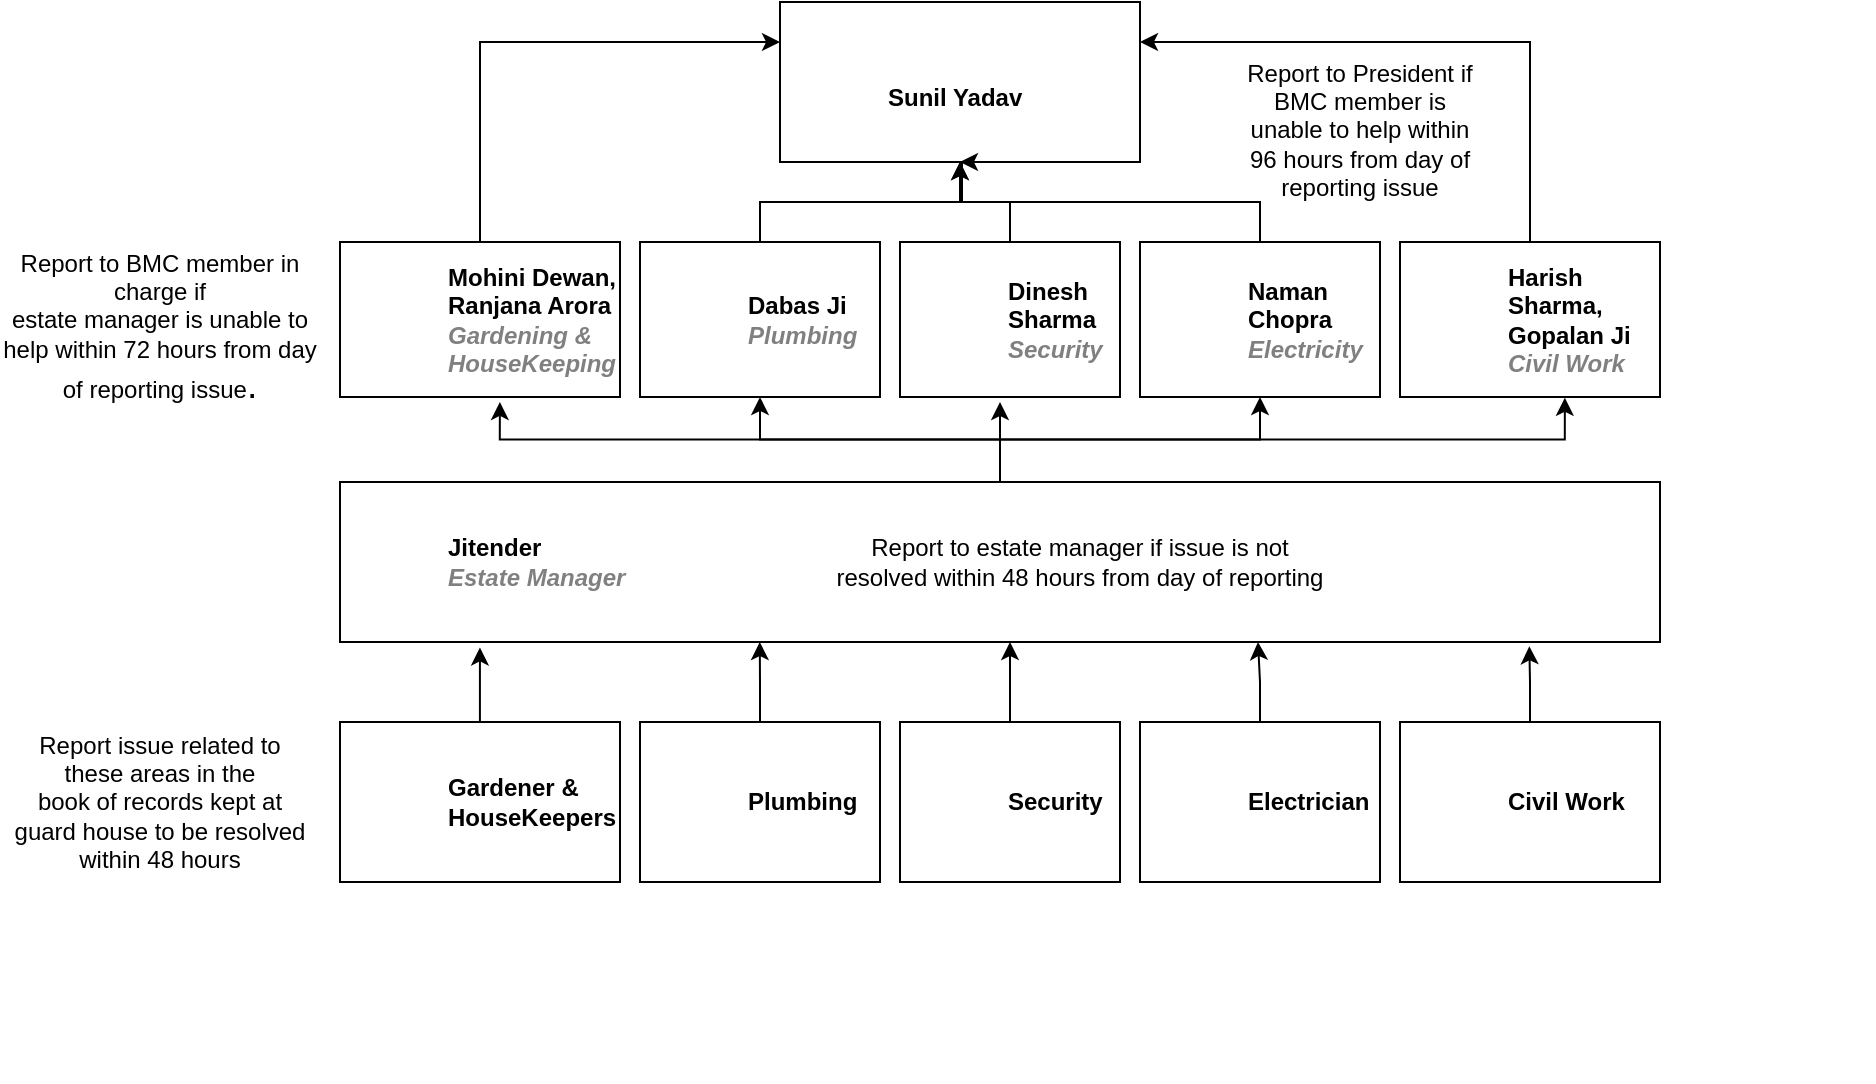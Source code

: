 <mxfile version="23.0.0" type="github">
  <diagram id="prtHgNgQTEPvFCAcTncT" name="Page-1">
    <mxGraphModel dx="1745" dy="1531" grid="1" gridSize="10" guides="1" tooltips="1" connect="1" arrows="1" fold="1" page="1" pageScale="1" pageWidth="827" pageHeight="1169" math="0" shadow="0">
      <root>
        <mxCell id="0" />
        <mxCell id="1" parent="0" />
        <UserObject label="&lt;br&gt;Sunil Yadav&lt;br&gt;" name="Evan Valet" position="HR Director" location="Office 4" email="me@example.com" placeholders="1" link="https://www.draw.io" id="0x9jmQz1Zl5PlALlcMi5-7">
          <mxCell style="label;image=https://cdn3.iconfinder.com/data/icons/user-avatars-1/512/users-9-2-128.png;whiteSpace=wrap;html=1;rounded=0;glass=0;treeFolding=1;treeMoving=1;" vertex="1" parent="1">
            <mxGeometry x="340" y="-440" width="180" height="80" as="geometry" />
          </mxCell>
        </UserObject>
        <mxCell id="0x9jmQz1Zl5PlALlcMi5-33" style="edgeStyle=orthogonalEdgeStyle;rounded=0;orthogonalLoop=1;jettySize=auto;html=1;entryX=0;entryY=0.25;entryDx=0;entryDy=0;" edge="1" parent="1" source="dNxyNK7c78bLwvsdeMH5-12" target="0x9jmQz1Zl5PlALlcMi5-7">
          <mxGeometry relative="1" as="geometry">
            <Array as="points">
              <mxPoint x="190" y="-420" />
            </Array>
          </mxGeometry>
        </mxCell>
        <UserObject label="Mohini Dewan,&lt;br&gt;Ranjana Arora&lt;br&gt;&lt;font color=&quot;#808080&quot;&gt;&lt;i&gt;Gardening &amp;amp;&lt;br&gt;HouseKeeping&lt;/i&gt;&lt;/font&gt;" name="Tessa Miller" position="CFO" location="Office 1" email="me@example.com" placeholders="1" link="https://www.draw.io" id="dNxyNK7c78bLwvsdeMH5-12">
          <mxCell style="label;image=https://cdn3.iconfinder.com/data/icons/user-avatars-1/512/users-3-128.png;whiteSpace=wrap;html=1;rounded=0;glass=0;treeMoving=1;treeFolding=1;" parent="1" vertex="1">
            <mxGeometry x="120" y="-320" width="140" height="77.5" as="geometry" />
          </mxCell>
        </UserObject>
        <mxCell id="0x9jmQz1Zl5PlALlcMi5-34" style="edgeStyle=orthogonalEdgeStyle;rounded=0;orthogonalLoop=1;jettySize=auto;html=1;entryX=0.5;entryY=1;entryDx=0;entryDy=0;" edge="1" parent="1" source="0x9jmQz1Zl5PlALlcMi5-2" target="0x9jmQz1Zl5PlALlcMi5-7">
          <mxGeometry relative="1" as="geometry" />
        </mxCell>
        <UserObject label="Dabas Ji&lt;br&gt;&lt;font color=&quot;#808080&quot;&gt;&lt;i&gt;Plumbing&lt;/i&gt;&lt;/font&gt;" name="Alison Donovan" position="System Admin" location="Office 3" email="me@example.com" placeholders="1" id="0x9jmQz1Zl5PlALlcMi5-2">
          <mxCell style="label;image=https://cdn3.iconfinder.com/data/icons/user-avatars-1/512/users-2-128.png;whiteSpace=wrap;html=1;rounded=0;glass=0;" vertex="1" parent="1">
            <mxGeometry x="270" y="-320" width="120" height="77.5" as="geometry" />
          </mxCell>
        </UserObject>
        <mxCell id="0x9jmQz1Zl5PlALlcMi5-35" style="edgeStyle=orthogonalEdgeStyle;rounded=0;orthogonalLoop=1;jettySize=auto;html=1;entryX=0.5;entryY=1;entryDx=0;entryDy=0;" edge="1" parent="1" source="0x9jmQz1Zl5PlALlcMi5-4" target="0x9jmQz1Zl5PlALlcMi5-7">
          <mxGeometry relative="1" as="geometry" />
        </mxCell>
        <UserObject label="Dinesh Sharma&lt;br&gt;&lt;i style=&quot;color: gray&quot;&gt;Security&lt;/i&gt;" name="Alison Donovan" position="System Admin" location="Office 3" email="me@example.com" placeholders="1" id="0x9jmQz1Zl5PlALlcMi5-4">
          <mxCell style="label;image=https://cdn3.iconfinder.com/data/icons/user-avatars-1/512/users-2-128.png;whiteSpace=wrap;html=1;rounded=0;glass=0;" vertex="1" parent="1">
            <mxGeometry x="400" y="-320" width="110" height="77.5" as="geometry" />
          </mxCell>
        </UserObject>
        <mxCell id="0x9jmQz1Zl5PlALlcMi5-36" style="edgeStyle=orthogonalEdgeStyle;rounded=0;orthogonalLoop=1;jettySize=auto;html=1;" edge="1" parent="1" source="0x9jmQz1Zl5PlALlcMi5-5">
          <mxGeometry relative="1" as="geometry">
            <mxPoint x="430" y="-360" as="targetPoint" />
            <Array as="points">
              <mxPoint x="580" y="-340" />
              <mxPoint x="431" y="-340" />
            </Array>
          </mxGeometry>
        </mxCell>
        <UserObject label="Naman Chopra&lt;br&gt;&lt;font color=&quot;#808080&quot;&gt;&lt;i&gt;Electricity&lt;/i&gt;&lt;/font&gt;" name="Alison Donovan" position="System Admin" location="Office 3" email="me@example.com" placeholders="1" id="0x9jmQz1Zl5PlALlcMi5-5">
          <mxCell style="label;image=https://cdn3.iconfinder.com/data/icons/user-avatars-1/512/users-2-128.png;whiteSpace=wrap;html=1;rounded=0;glass=0;" vertex="1" parent="1">
            <mxGeometry x="520" y="-320" width="120" height="77.5" as="geometry" />
          </mxCell>
        </UserObject>
        <mxCell id="0x9jmQz1Zl5PlALlcMi5-37" style="edgeStyle=orthogonalEdgeStyle;rounded=0;orthogonalLoop=1;jettySize=auto;html=1;entryX=1;entryY=0.25;entryDx=0;entryDy=0;" edge="1" parent="1" source="0x9jmQz1Zl5PlALlcMi5-6" target="0x9jmQz1Zl5PlALlcMi5-7">
          <mxGeometry relative="1" as="geometry">
            <Array as="points">
              <mxPoint x="715" y="-420" />
            </Array>
          </mxGeometry>
        </mxCell>
        <UserObject label="Harish Sharma,&lt;br&gt;Gopalan Ji&lt;br&gt;&lt;font color=&quot;#808080&quot;&gt;&lt;i&gt;Civil Work&lt;/i&gt;&lt;/font&gt;" name="Alison Donovan" position="System Admin" location="Office 3" email="me@example.com" placeholders="1" id="0x9jmQz1Zl5PlALlcMi5-6">
          <mxCell style="label;image=https://cdn3.iconfinder.com/data/icons/user-avatars-1/512/users-2-128.png;whiteSpace=wrap;html=1;rounded=0;glass=0;" vertex="1" parent="1">
            <mxGeometry x="650" y="-320" width="130" height="77.5" as="geometry" />
          </mxCell>
        </UserObject>
        <mxCell id="0x9jmQz1Zl5PlALlcMi5-28" style="edgeStyle=orthogonalEdgeStyle;rounded=0;orthogonalLoop=1;jettySize=auto;html=1;entryX=0.5;entryY=1;entryDx=0;entryDy=0;" edge="1" parent="1" source="0x9jmQz1Zl5PlALlcMi5-1" target="0x9jmQz1Zl5PlALlcMi5-2">
          <mxGeometry relative="1" as="geometry" />
        </mxCell>
        <mxCell id="0x9jmQz1Zl5PlALlcMi5-29" style="edgeStyle=orthogonalEdgeStyle;rounded=0;orthogonalLoop=1;jettySize=auto;html=1;" edge="1" parent="1" source="0x9jmQz1Zl5PlALlcMi5-1">
          <mxGeometry relative="1" as="geometry">
            <mxPoint x="450" y="-240" as="targetPoint" />
          </mxGeometry>
        </mxCell>
        <mxCell id="0x9jmQz1Zl5PlALlcMi5-30" style="edgeStyle=orthogonalEdgeStyle;rounded=0;orthogonalLoop=1;jettySize=auto;html=1;entryX=0.5;entryY=1;entryDx=0;entryDy=0;" edge="1" parent="1" source="0x9jmQz1Zl5PlALlcMi5-1" target="0x9jmQz1Zl5PlALlcMi5-5">
          <mxGeometry relative="1" as="geometry" />
        </mxCell>
        <UserObject label="Jitender&lt;br&gt;&lt;font color=&quot;#808080&quot;&gt;&lt;i&gt;Estate Manager&lt;/i&gt;&lt;/font&gt;" name="Edward Morrison" position="Brand Manager" location="Office 2" email="me@example.com" placeholders="1" id="0x9jmQz1Zl5PlALlcMi5-1">
          <mxCell style="label;image=https://cdn3.iconfinder.com/data/icons/user-avatars-1/512/users-10-3-128.png;whiteSpace=wrap;html=1;rounded=0;glass=0;treeFolding=1;treeMoving=1;" vertex="1" parent="1">
            <mxGeometry x="120" y="-200" width="660" height="80" as="geometry" />
          </mxCell>
        </UserObject>
        <UserObject label="Gardener &amp;amp; HouseKeepers" name="Edward Morrison" position="Brand Manager" location="Office 2" email="me@example.com" placeholders="1" id="0x9jmQz1Zl5PlALlcMi5-8">
          <mxCell style="label;image=https://cdn3.iconfinder.com/data/icons/user-avatars-1/512/users-10-3-128.png;whiteSpace=wrap;html=1;rounded=0;glass=0;treeFolding=1;treeMoving=1;" vertex="1" parent="1">
            <mxGeometry x="120" y="-80" width="140" height="80" as="geometry" />
          </mxCell>
        </UserObject>
        <UserObject label="Plumbing" name="Edward Morrison" position="Brand Manager" location="Office 2" email="me@example.com" placeholders="1" id="0x9jmQz1Zl5PlALlcMi5-9">
          <mxCell style="label;image=https://cdn3.iconfinder.com/data/icons/user-avatars-1/512/users-10-3-128.png;whiteSpace=wrap;html=1;rounded=0;glass=0;treeFolding=1;treeMoving=1;" vertex="1" parent="1">
            <mxGeometry x="270" y="-80" width="120" height="80" as="geometry" />
          </mxCell>
        </UserObject>
        <mxCell id="0x9jmQz1Zl5PlALlcMi5-26" style="edgeStyle=orthogonalEdgeStyle;rounded=0;orthogonalLoop=1;jettySize=auto;html=1;" edge="1" parent="1" source="0x9jmQz1Zl5PlALlcMi5-10">
          <mxGeometry relative="1" as="geometry">
            <mxPoint x="455" y="-120" as="targetPoint" />
          </mxGeometry>
        </mxCell>
        <UserObject label="Security" name="Edward Morrison" position="Brand Manager" location="Office 2" email="me@example.com" placeholders="1" id="0x9jmQz1Zl5PlALlcMi5-10">
          <mxCell style="label;image=https://cdn3.iconfinder.com/data/icons/user-avatars-1/512/users-10-3-128.png;whiteSpace=wrap;html=1;rounded=0;glass=0;treeFolding=1;treeMoving=1;" vertex="1" parent="1">
            <mxGeometry x="400" y="-80" width="110" height="80" as="geometry" />
          </mxCell>
        </UserObject>
        <UserObject label="Electrician" name="Edward Morrison" position="Brand Manager" location="Office 2" email="me@example.com" placeholders="1" id="0x9jmQz1Zl5PlALlcMi5-11">
          <mxCell style="label;image=https://cdn3.iconfinder.com/data/icons/user-avatars-1/512/users-10-3-128.png;whiteSpace=wrap;html=1;rounded=0;glass=0;treeFolding=1;treeMoving=1;" vertex="1" parent="1">
            <mxGeometry x="520" y="-80" width="120" height="80" as="geometry" />
          </mxCell>
        </UserObject>
        <UserObject label="Civil Work" name="Edward Morrison" position="Brand Manager" location="Office 2" email="me@example.com" placeholders="1" id="0x9jmQz1Zl5PlALlcMi5-13">
          <mxCell style="label;image=https://cdn3.iconfinder.com/data/icons/user-avatars-1/512/users-10-3-128.png;whiteSpace=wrap;html=1;rounded=0;glass=0;treeFolding=1;treeMoving=1;" vertex="1" parent="1">
            <mxGeometry x="650" y="-80" width="130" height="80" as="geometry" />
          </mxCell>
        </UserObject>
        <mxCell id="0x9jmQz1Zl5PlALlcMi5-14" style="edgeStyle=orthogonalEdgeStyle;rounded=0;orthogonalLoop=1;jettySize=auto;html=1;entryX=0.106;entryY=1.034;entryDx=0;entryDy=0;entryPerimeter=0;" edge="1" parent="1" source="0x9jmQz1Zl5PlALlcMi5-8" target="0x9jmQz1Zl5PlALlcMi5-1">
          <mxGeometry relative="1" as="geometry" />
        </mxCell>
        <mxCell id="0x9jmQz1Zl5PlALlcMi5-16" style="edgeStyle=orthogonalEdgeStyle;rounded=0;orthogonalLoop=1;jettySize=auto;html=1;entryX=0.318;entryY=1;entryDx=0;entryDy=0;entryPerimeter=0;" edge="1" parent="1" source="0x9jmQz1Zl5PlALlcMi5-9" target="0x9jmQz1Zl5PlALlcMi5-1">
          <mxGeometry relative="1" as="geometry" />
        </mxCell>
        <mxCell id="0x9jmQz1Zl5PlALlcMi5-22" style="edgeStyle=orthogonalEdgeStyle;rounded=0;orthogonalLoop=1;jettySize=auto;html=1;" edge="1" parent="1" source="0x9jmQz1Zl5PlALlcMi5-11">
          <mxGeometry relative="1" as="geometry">
            <mxPoint x="579" y="-120" as="targetPoint" />
          </mxGeometry>
        </mxCell>
        <mxCell id="0x9jmQz1Zl5PlALlcMi5-24" style="edgeStyle=orthogonalEdgeStyle;rounded=0;orthogonalLoop=1;jettySize=auto;html=1;entryX=0.901;entryY=1.027;entryDx=0;entryDy=0;entryPerimeter=0;" edge="1" parent="1" source="0x9jmQz1Zl5PlALlcMi5-13" target="0x9jmQz1Zl5PlALlcMi5-1">
          <mxGeometry relative="1" as="geometry" />
        </mxCell>
        <mxCell id="0x9jmQz1Zl5PlALlcMi5-27" style="edgeStyle=orthogonalEdgeStyle;rounded=0;orthogonalLoop=1;jettySize=auto;html=1;entryX=0.571;entryY=1.032;entryDx=0;entryDy=0;entryPerimeter=0;" edge="1" parent="1" source="0x9jmQz1Zl5PlALlcMi5-1" target="dNxyNK7c78bLwvsdeMH5-12">
          <mxGeometry relative="1" as="geometry" />
        </mxCell>
        <mxCell id="0x9jmQz1Zl5PlALlcMi5-31" style="edgeStyle=orthogonalEdgeStyle;rounded=0;orthogonalLoop=1;jettySize=auto;html=1;entryX=0.634;entryY=1.005;entryDx=0;entryDy=0;entryPerimeter=0;" edge="1" parent="1" source="0x9jmQz1Zl5PlALlcMi5-1" target="0x9jmQz1Zl5PlALlcMi5-6">
          <mxGeometry relative="1" as="geometry" />
        </mxCell>
        <mxCell id="0x9jmQz1Zl5PlALlcMi5-44" value="Report issue related to these areas in the&lt;br style=&quot;border-color: var(--border-color); font-family: &amp;quot;Times New Roman&amp;quot;; font-size: 10px;&quot;&gt;book of records kept at guard house to be resolved within 48 hours" style="text;html=1;strokeColor=none;fillColor=none;align=center;verticalAlign=middle;whiteSpace=wrap;rounded=0;" vertex="1" parent="1">
          <mxGeometry x="-45" y="-70" width="150" height="60" as="geometry" />
        </mxCell>
        <mxCell id="0x9jmQz1Zl5PlALlcMi5-47" value="Report to estate manager if issue is not&lt;br/&gt;resolved within 48 hours from day of reporting" style="text;html=1;strokeColor=none;fillColor=none;align=center;verticalAlign=middle;whiteSpace=wrap;rounded=0;" vertex="1" parent="1">
          <mxGeometry x="310" y="-190" width="360" height="60" as="geometry" />
        </mxCell>
        <mxCell id="0x9jmQz1Zl5PlALlcMi5-48" value="&lt;p style=&quot;language:en-IN;margin-top:6.0pt;margin-bottom:0pt;margin-left:0in;&lt;br/&gt;text-align:left;direction:ltr;unicode-bidi:embed;mso-line-break-override:none;&lt;br/&gt;word-break:normal;punctuation-wrap:hanging&quot;&gt;Report to BMC member in charge if&lt;br/&gt;estate manager is unable to help within 72 hours from day of reporting issue&lt;span style=&quot;font-size: 14pt; font-family: Arial;&quot;&gt;.&lt;/span&gt;&lt;/p&gt;" style="text;html=1;strokeColor=none;fillColor=none;align=center;verticalAlign=middle;whiteSpace=wrap;rounded=0;" vertex="1" parent="1">
          <mxGeometry x="-50" y="-311.25" width="160" height="60" as="geometry" />
        </mxCell>
        <mxCell id="0x9jmQz1Zl5PlALlcMi5-49" value="&lt;p style=&quot;language:en-IN;margin-top:6.0pt;margin-bottom:0pt;margin-left:0in;&lt;br/&gt;text-align:left;direction:ltr;unicode-bidi:embed;mso-line-break-override:none;&lt;br/&gt;word-break:normal;punctuation-wrap:hanging&quot;&gt;Report to President if BMC member is&lt;br/&gt;unable to help within 96 hours from day of reporting issue&lt;br&gt;&lt;/p&gt;" style="text;html=1;strokeColor=none;fillColor=none;align=center;verticalAlign=middle;whiteSpace=wrap;rounded=0;" vertex="1" parent="1">
          <mxGeometry x="570" y="-410" width="120" height="60" as="geometry" />
        </mxCell>
        <mxCell id="0x9jmQz1Zl5PlALlcMi5-54" value="&amp;nbsp;" style="text;html=1;strokeColor=none;fillColor=none;align=center;verticalAlign=middle;whiteSpace=wrap;rounded=0;" vertex="1" parent="1">
          <mxGeometry x="340" y="70" width="60" height="30" as="geometry" />
        </mxCell>
        <mxCell id="0x9jmQz1Zl5PlALlcMi5-55" value="&amp;nbsp;" style="text;html=1;strokeColor=none;fillColor=none;align=center;verticalAlign=middle;whiteSpace=wrap;rounded=0;" vertex="1" parent="1">
          <mxGeometry x="827" y="-110" width="60" height="30" as="geometry" />
        </mxCell>
      </root>
    </mxGraphModel>
  </diagram>
</mxfile>
